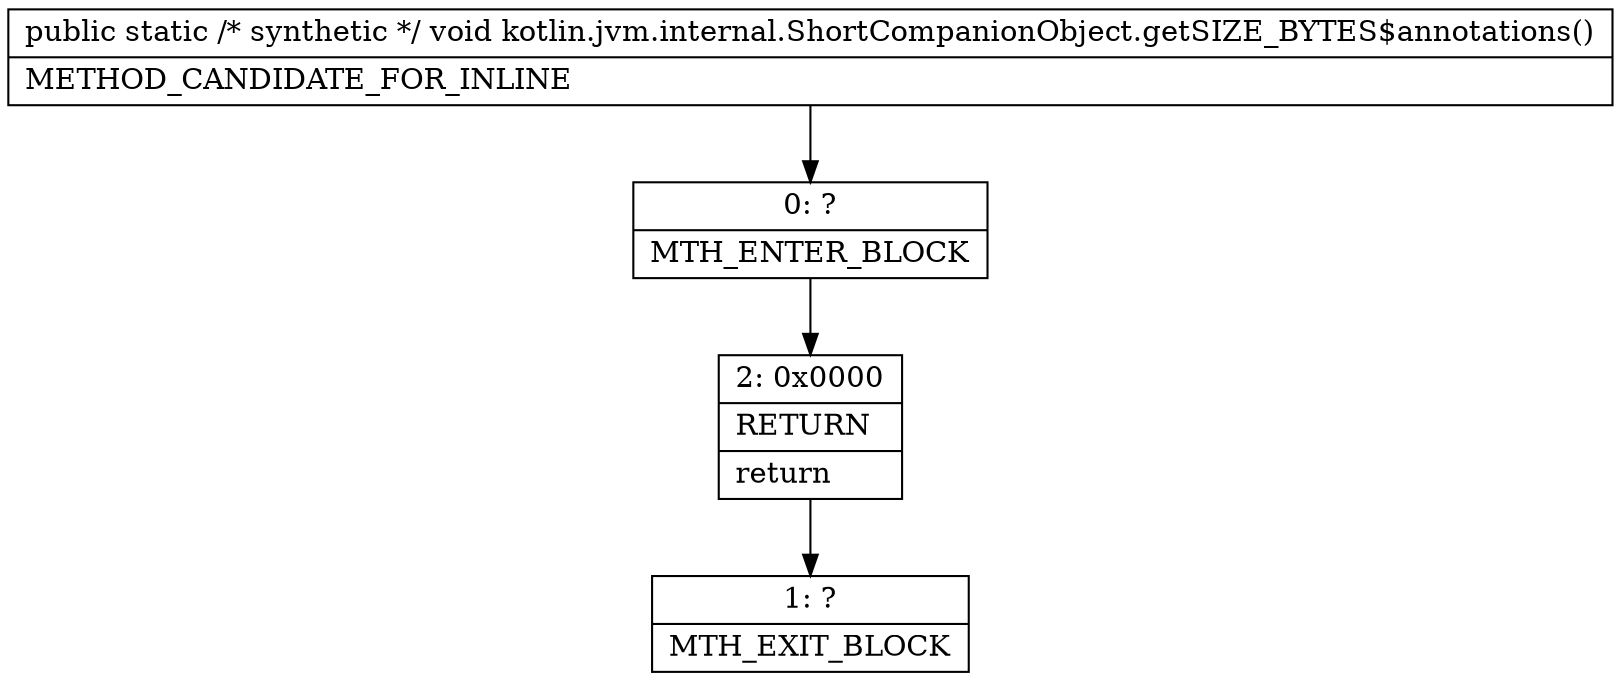 digraph "CFG forkotlin.jvm.internal.ShortCompanionObject.getSIZE_BYTES$annotations()V" {
Node_0 [shape=record,label="{0\:\ ?|MTH_ENTER_BLOCK\l}"];
Node_2 [shape=record,label="{2\:\ 0x0000|RETURN\l|return\l}"];
Node_1 [shape=record,label="{1\:\ ?|MTH_EXIT_BLOCK\l}"];
MethodNode[shape=record,label="{public static \/* synthetic *\/ void kotlin.jvm.internal.ShortCompanionObject.getSIZE_BYTES$annotations()  | METHOD_CANDIDATE_FOR_INLINE\l}"];
MethodNode -> Node_0;Node_0 -> Node_2;
Node_2 -> Node_1;
}


